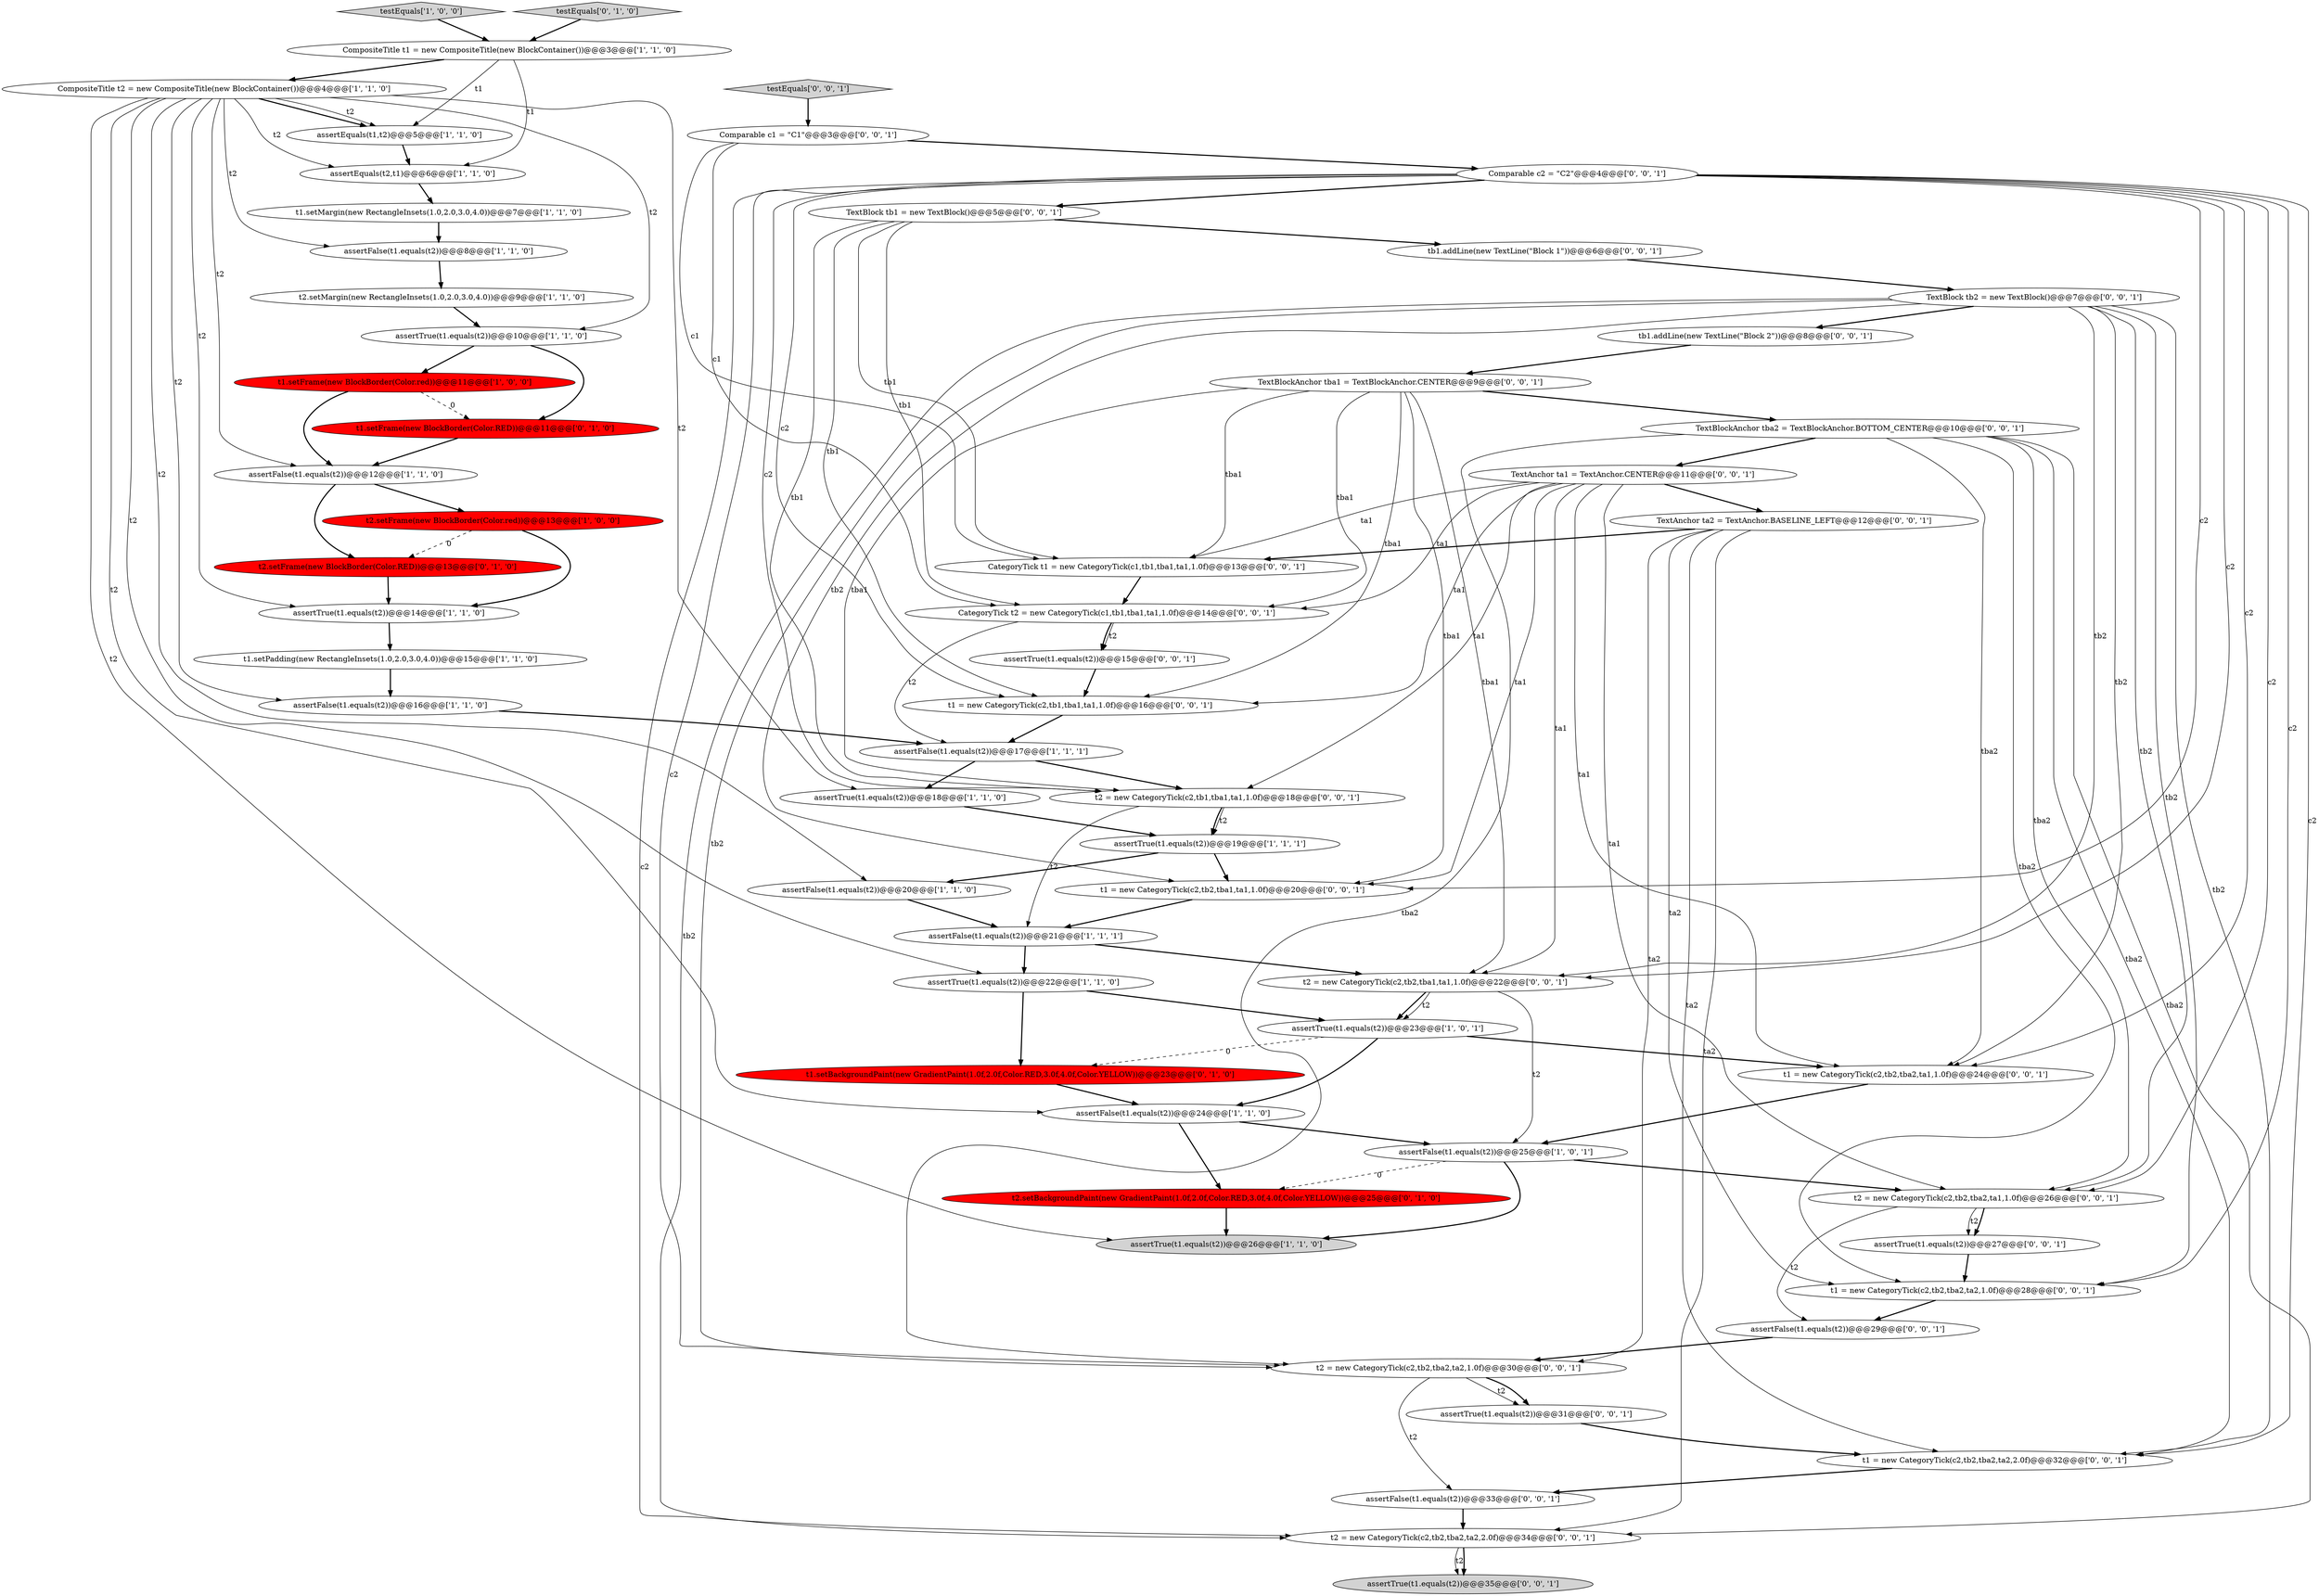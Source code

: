 digraph {
40 [style = filled, label = "TextBlock tb2 = new TextBlock()@@@7@@@['0', '0', '1']", fillcolor = white, shape = ellipse image = "AAA0AAABBB3BBB"];
50 [style = filled, label = "TextBlockAnchor tba1 = TextBlockAnchor.CENTER@@@9@@@['0', '0', '1']", fillcolor = white, shape = ellipse image = "AAA0AAABBB3BBB"];
19 [style = filled, label = "assertTrue(t1.equals(t2))@@@18@@@['1', '1', '0']", fillcolor = white, shape = ellipse image = "AAA0AAABBB1BBB"];
29 [style = filled, label = "t2.setFrame(new BlockBorder(Color.RED))@@@13@@@['0', '1', '0']", fillcolor = red, shape = ellipse image = "AAA1AAABBB2BBB"];
43 [style = filled, label = "t2 = new CategoryTick(c2,tb1,tba1,ta1,1.0f)@@@18@@@['0', '0', '1']", fillcolor = white, shape = ellipse image = "AAA0AAABBB3BBB"];
44 [style = filled, label = "Comparable c1 = \"C1\"@@@3@@@['0', '0', '1']", fillcolor = white, shape = ellipse image = "AAA0AAABBB3BBB"];
34 [style = filled, label = "assertTrue(t1.equals(t2))@@@31@@@['0', '0', '1']", fillcolor = white, shape = ellipse image = "AAA0AAABBB3BBB"];
36 [style = filled, label = "Comparable c2 = \"C2\"@@@4@@@['0', '0', '1']", fillcolor = white, shape = ellipse image = "AAA0AAABBB3BBB"];
5 [style = filled, label = "t1.setMargin(new RectangleInsets(1.0,2.0,3.0,4.0))@@@7@@@['1', '1', '0']", fillcolor = white, shape = ellipse image = "AAA0AAABBB1BBB"];
18 [style = filled, label = "assertTrue(t1.equals(t2))@@@14@@@['1', '1', '0']", fillcolor = white, shape = ellipse image = "AAA0AAABBB1BBB"];
12 [style = filled, label = "assertFalse(t1.equals(t2))@@@21@@@['1', '1', '1']", fillcolor = white, shape = ellipse image = "AAA0AAABBB1BBB"];
23 [style = filled, label = "t2.setMargin(new RectangleInsets(1.0,2.0,3.0,4.0))@@@9@@@['1', '1', '0']", fillcolor = white, shape = ellipse image = "AAA0AAABBB1BBB"];
52 [style = filled, label = "t1 = new CategoryTick(c2,tb2,tba2,ta1,1.0f)@@@24@@@['0', '0', '1']", fillcolor = white, shape = ellipse image = "AAA0AAABBB3BBB"];
24 [style = filled, label = "CompositeTitle t1 = new CompositeTitle(new BlockContainer())@@@3@@@['1', '1', '0']", fillcolor = white, shape = ellipse image = "AAA0AAABBB1BBB"];
48 [style = filled, label = "CategoryTick t1 = new CategoryTick(c1,tb1,tba1,ta1,1.0f)@@@13@@@['0', '0', '1']", fillcolor = white, shape = ellipse image = "AAA0AAABBB3BBB"];
16 [style = filled, label = "assertFalse(t1.equals(t2))@@@25@@@['1', '0', '1']", fillcolor = white, shape = ellipse image = "AAA0AAABBB1BBB"];
31 [style = filled, label = "t2 = new CategoryTick(c2,tb2,tba2,ta2,2.0f)@@@34@@@['0', '0', '1']", fillcolor = white, shape = ellipse image = "AAA0AAABBB3BBB"];
14 [style = filled, label = "testEquals['1', '0', '0']", fillcolor = lightgray, shape = diamond image = "AAA0AAABBB1BBB"];
39 [style = filled, label = "assertTrue(t1.equals(t2))@@@35@@@['0', '0', '1']", fillcolor = lightgray, shape = ellipse image = "AAA0AAABBB3BBB"];
32 [style = filled, label = "t1 = new CategoryTick(c2,tb2,tba1,ta1,1.0f)@@@20@@@['0', '0', '1']", fillcolor = white, shape = ellipse image = "AAA0AAABBB3BBB"];
7 [style = filled, label = "assertEquals(t1,t2)@@@5@@@['1', '1', '0']", fillcolor = white, shape = ellipse image = "AAA0AAABBB1BBB"];
33 [style = filled, label = "assertTrue(t1.equals(t2))@@@15@@@['0', '0', '1']", fillcolor = white, shape = ellipse image = "AAA0AAABBB3BBB"];
54 [style = filled, label = "TextBlockAnchor tba2 = TextBlockAnchor.BOTTOM_CENTER@@@10@@@['0', '0', '1']", fillcolor = white, shape = ellipse image = "AAA0AAABBB3BBB"];
28 [style = filled, label = "t2.setBackgroundPaint(new GradientPaint(1.0f,2.0f,Color.RED,3.0f,4.0f,Color.YELLOW))@@@25@@@['0', '1', '0']", fillcolor = red, shape = ellipse image = "AAA1AAABBB2BBB"];
55 [style = filled, label = "TextBlock tb1 = new TextBlock()@@@5@@@['0', '0', '1']", fillcolor = white, shape = ellipse image = "AAA0AAABBB3BBB"];
35 [style = filled, label = "assertFalse(t1.equals(t2))@@@29@@@['0', '0', '1']", fillcolor = white, shape = ellipse image = "AAA0AAABBB3BBB"];
25 [style = filled, label = "t1.setBackgroundPaint(new GradientPaint(1.0f,2.0f,Color.RED,3.0f,4.0f,Color.YELLOW))@@@23@@@['0', '1', '0']", fillcolor = red, shape = ellipse image = "AAA1AAABBB2BBB"];
8 [style = filled, label = "assertTrue(t1.equals(t2))@@@10@@@['1', '1', '0']", fillcolor = white, shape = ellipse image = "AAA0AAABBB1BBB"];
3 [style = filled, label = "assertEquals(t2,t1)@@@6@@@['1', '1', '0']", fillcolor = white, shape = ellipse image = "AAA0AAABBB1BBB"];
45 [style = filled, label = "assertFalse(t1.equals(t2))@@@33@@@['0', '0', '1']", fillcolor = white, shape = ellipse image = "AAA0AAABBB3BBB"];
42 [style = filled, label = "tb1.addLine(new TextLine(\"Block 1\"))@@@6@@@['0', '0', '1']", fillcolor = white, shape = ellipse image = "AAA0AAABBB3BBB"];
21 [style = filled, label = "assertTrue(t1.equals(t2))@@@23@@@['1', '0', '1']", fillcolor = white, shape = ellipse image = "AAA0AAABBB1BBB"];
58 [style = filled, label = "t2 = new CategoryTick(c2,tb2,tba2,ta2,1.0f)@@@30@@@['0', '0', '1']", fillcolor = white, shape = ellipse image = "AAA0AAABBB3BBB"];
13 [style = filled, label = "assertFalse(t1.equals(t2))@@@12@@@['1', '1', '0']", fillcolor = white, shape = ellipse image = "AAA0AAABBB1BBB"];
20 [style = filled, label = "t1.setFrame(new BlockBorder(Color.red))@@@11@@@['1', '0', '0']", fillcolor = red, shape = ellipse image = "AAA1AAABBB1BBB"];
57 [style = filled, label = "TextAnchor ta2 = TextAnchor.BASELINE_LEFT@@@12@@@['0', '0', '1']", fillcolor = white, shape = ellipse image = "AAA0AAABBB3BBB"];
47 [style = filled, label = "tb1.addLine(new TextLine(\"Block 2\"))@@@8@@@['0', '0', '1']", fillcolor = white, shape = ellipse image = "AAA0AAABBB3BBB"];
30 [style = filled, label = "t2 = new CategoryTick(c2,tb2,tba2,ta1,1.0f)@@@26@@@['0', '0', '1']", fillcolor = white, shape = ellipse image = "AAA0AAABBB3BBB"];
2 [style = filled, label = "assertFalse(t1.equals(t2))@@@20@@@['1', '1', '0']", fillcolor = white, shape = ellipse image = "AAA0AAABBB1BBB"];
6 [style = filled, label = "t2.setFrame(new BlockBorder(Color.red))@@@13@@@['1', '0', '0']", fillcolor = red, shape = ellipse image = "AAA1AAABBB1BBB"];
9 [style = filled, label = "assertFalse(t1.equals(t2))@@@8@@@['1', '1', '0']", fillcolor = white, shape = ellipse image = "AAA0AAABBB1BBB"];
56 [style = filled, label = "assertTrue(t1.equals(t2))@@@27@@@['0', '0', '1']", fillcolor = white, shape = ellipse image = "AAA0AAABBB3BBB"];
38 [style = filled, label = "CategoryTick t2 = new CategoryTick(c1,tb1,tba1,ta1,1.0f)@@@14@@@['0', '0', '1']", fillcolor = white, shape = ellipse image = "AAA0AAABBB3BBB"];
53 [style = filled, label = "t1 = new CategoryTick(c2,tb2,tba2,ta2,2.0f)@@@32@@@['0', '0', '1']", fillcolor = white, shape = ellipse image = "AAA0AAABBB3BBB"];
27 [style = filled, label = "testEquals['0', '1', '0']", fillcolor = lightgray, shape = diamond image = "AAA0AAABBB2BBB"];
22 [style = filled, label = "assertFalse(t1.equals(t2))@@@17@@@['1', '1', '1']", fillcolor = white, shape = ellipse image = "AAA0AAABBB1BBB"];
17 [style = filled, label = "assertFalse(t1.equals(t2))@@@24@@@['1', '1', '0']", fillcolor = white, shape = ellipse image = "AAA0AAABBB1BBB"];
1 [style = filled, label = "assertTrue(t1.equals(t2))@@@19@@@['1', '1', '1']", fillcolor = white, shape = ellipse image = "AAA0AAABBB1BBB"];
0 [style = filled, label = "assertTrue(t1.equals(t2))@@@22@@@['1', '1', '0']", fillcolor = white, shape = ellipse image = "AAA0AAABBB1BBB"];
41 [style = filled, label = "t1 = new CategoryTick(c2,tb2,tba2,ta2,1.0f)@@@28@@@['0', '0', '1']", fillcolor = white, shape = ellipse image = "AAA0AAABBB3BBB"];
4 [style = filled, label = "CompositeTitle t2 = new CompositeTitle(new BlockContainer())@@@4@@@['1', '1', '0']", fillcolor = white, shape = ellipse image = "AAA0AAABBB1BBB"];
11 [style = filled, label = "t1.setPadding(new RectangleInsets(1.0,2.0,3.0,4.0))@@@15@@@['1', '1', '0']", fillcolor = white, shape = ellipse image = "AAA0AAABBB1BBB"];
26 [style = filled, label = "t1.setFrame(new BlockBorder(Color.RED))@@@11@@@['0', '1', '0']", fillcolor = red, shape = ellipse image = "AAA1AAABBB2BBB"];
49 [style = filled, label = "t1 = new CategoryTick(c2,tb1,tba1,ta1,1.0f)@@@16@@@['0', '0', '1']", fillcolor = white, shape = ellipse image = "AAA0AAABBB3BBB"];
10 [style = filled, label = "assertTrue(t1.equals(t2))@@@26@@@['1', '1', '0']", fillcolor = lightgray, shape = ellipse image = "AAA0AAABBB1BBB"];
37 [style = filled, label = "testEquals['0', '0', '1']", fillcolor = lightgray, shape = diamond image = "AAA0AAABBB3BBB"];
46 [style = filled, label = "t2 = new CategoryTick(c2,tb2,tba1,ta1,1.0f)@@@22@@@['0', '0', '1']", fillcolor = white, shape = ellipse image = "AAA0AAABBB3BBB"];
51 [style = filled, label = "TextAnchor ta1 = TextAnchor.CENTER@@@11@@@['0', '0', '1']", fillcolor = white, shape = ellipse image = "AAA0AAABBB3BBB"];
15 [style = filled, label = "assertFalse(t1.equals(t2))@@@16@@@['1', '1', '0']", fillcolor = white, shape = ellipse image = "AAA0AAABBB1BBB"];
4->18 [style = solid, label="t2"];
14->24 [style = bold, label=""];
4->10 [style = solid, label="t2"];
5->9 [style = bold, label=""];
36->49 [style = solid, label="c2"];
36->53 [style = solid, label="c2"];
32->12 [style = bold, label=""];
50->46 [style = solid, label="tba1"];
56->41 [style = bold, label=""];
31->39 [style = solid, label="t2"];
40->52 [style = solid, label="tb2"];
4->2 [style = solid, label="t2"];
51->46 [style = solid, label="ta1"];
21->52 [style = bold, label=""];
45->31 [style = bold, label=""];
57->58 [style = solid, label="ta2"];
50->43 [style = solid, label="tba1"];
36->55 [style = bold, label=""];
40->46 [style = solid, label="tb2"];
29->18 [style = bold, label=""];
49->22 [style = bold, label=""];
19->1 [style = bold, label=""];
3->5 [style = bold, label=""];
46->21 [style = bold, label=""];
51->48 [style = solid, label="ta1"];
8->20 [style = bold, label=""];
40->58 [style = solid, label="tb2"];
0->25 [style = bold, label=""];
43->1 [style = bold, label=""];
40->47 [style = bold, label=""];
4->0 [style = solid, label="t2"];
55->38 [style = solid, label="tb1"];
21->25 [style = dashed, label="0"];
30->35 [style = solid, label="t2"];
43->12 [style = solid, label="t2"];
50->54 [style = bold, label=""];
16->28 [style = dashed, label="0"];
17->16 [style = bold, label=""];
20->26 [style = dashed, label="0"];
34->53 [style = bold, label=""];
51->30 [style = solid, label="ta1"];
38->33 [style = solid, label="t2"];
50->49 [style = solid, label="tba1"];
4->19 [style = solid, label="t2"];
18->11 [style = bold, label=""];
22->43 [style = bold, label=""];
54->30 [style = solid, label="tba2"];
36->41 [style = solid, label="c2"];
51->52 [style = solid, label="ta1"];
24->7 [style = solid, label="t1"];
0->21 [style = bold, label=""];
36->30 [style = solid, label="c2"];
57->53 [style = solid, label="ta2"];
23->8 [style = bold, label=""];
42->40 [style = bold, label=""];
26->13 [style = bold, label=""];
4->13 [style = solid, label="t2"];
40->30 [style = solid, label="tb2"];
51->49 [style = solid, label="ta1"];
36->43 [style = solid, label="c2"];
58->34 [style = solid, label="t2"];
1->32 [style = bold, label=""];
58->34 [style = bold, label=""];
43->1 [style = solid, label="t2"];
54->41 [style = solid, label="tba2"];
38->33 [style = bold, label=""];
54->58 [style = solid, label="tba2"];
38->22 [style = solid, label="t2"];
57->41 [style = solid, label="ta2"];
36->32 [style = solid, label="c2"];
20->13 [style = bold, label=""];
24->3 [style = solid, label="t1"];
22->19 [style = bold, label=""];
6->18 [style = bold, label=""];
57->31 [style = solid, label="ta2"];
30->56 [style = solid, label="t2"];
55->48 [style = solid, label="tb1"];
54->52 [style = solid, label="tba2"];
55->49 [style = solid, label="tb1"];
46->21 [style = solid, label="t2"];
55->42 [style = bold, label=""];
36->52 [style = solid, label="c2"];
25->17 [style = bold, label=""];
4->7 [style = bold, label=""];
47->50 [style = bold, label=""];
15->22 [style = bold, label=""];
36->58 [style = solid, label="c2"];
46->16 [style = solid, label="t2"];
12->46 [style = bold, label=""];
52->16 [style = bold, label=""];
50->48 [style = solid, label="tba1"];
16->30 [style = bold, label=""];
4->3 [style = solid, label="t2"];
4->9 [style = solid, label="t2"];
37->44 [style = bold, label=""];
35->58 [style = bold, label=""];
4->15 [style = solid, label="t2"];
27->24 [style = bold, label=""];
1->2 [style = bold, label=""];
31->39 [style = bold, label=""];
51->57 [style = bold, label=""];
13->6 [style = bold, label=""];
33->49 [style = bold, label=""];
4->17 [style = solid, label="t2"];
36->46 [style = solid, label="c2"];
51->43 [style = solid, label="ta1"];
54->53 [style = solid, label="tba2"];
41->35 [style = bold, label=""];
54->51 [style = bold, label=""];
40->41 [style = solid, label="tb2"];
40->32 [style = solid, label="tb2"];
51->32 [style = solid, label="ta1"];
44->36 [style = bold, label=""];
28->10 [style = bold, label=""];
16->10 [style = bold, label=""];
55->43 [style = solid, label="tb1"];
50->38 [style = solid, label="tba1"];
4->8 [style = solid, label="t2"];
40->31 [style = solid, label="tb2"];
12->0 [style = bold, label=""];
54->31 [style = solid, label="tba2"];
7->3 [style = bold, label=""];
2->12 [style = bold, label=""];
11->15 [style = bold, label=""];
36->31 [style = solid, label="c2"];
51->38 [style = solid, label="ta1"];
57->48 [style = bold, label=""];
58->45 [style = solid, label="t2"];
40->53 [style = solid, label="tb2"];
9->23 [style = bold, label=""];
13->29 [style = bold, label=""];
17->28 [style = bold, label=""];
24->4 [style = bold, label=""];
4->7 [style = solid, label="t2"];
6->29 [style = dashed, label="0"];
48->38 [style = bold, label=""];
44->38 [style = solid, label="c1"];
44->48 [style = solid, label="c1"];
30->56 [style = bold, label=""];
50->32 [style = solid, label="tba1"];
21->17 [style = bold, label=""];
53->45 [style = bold, label=""];
8->26 [style = bold, label=""];
}
